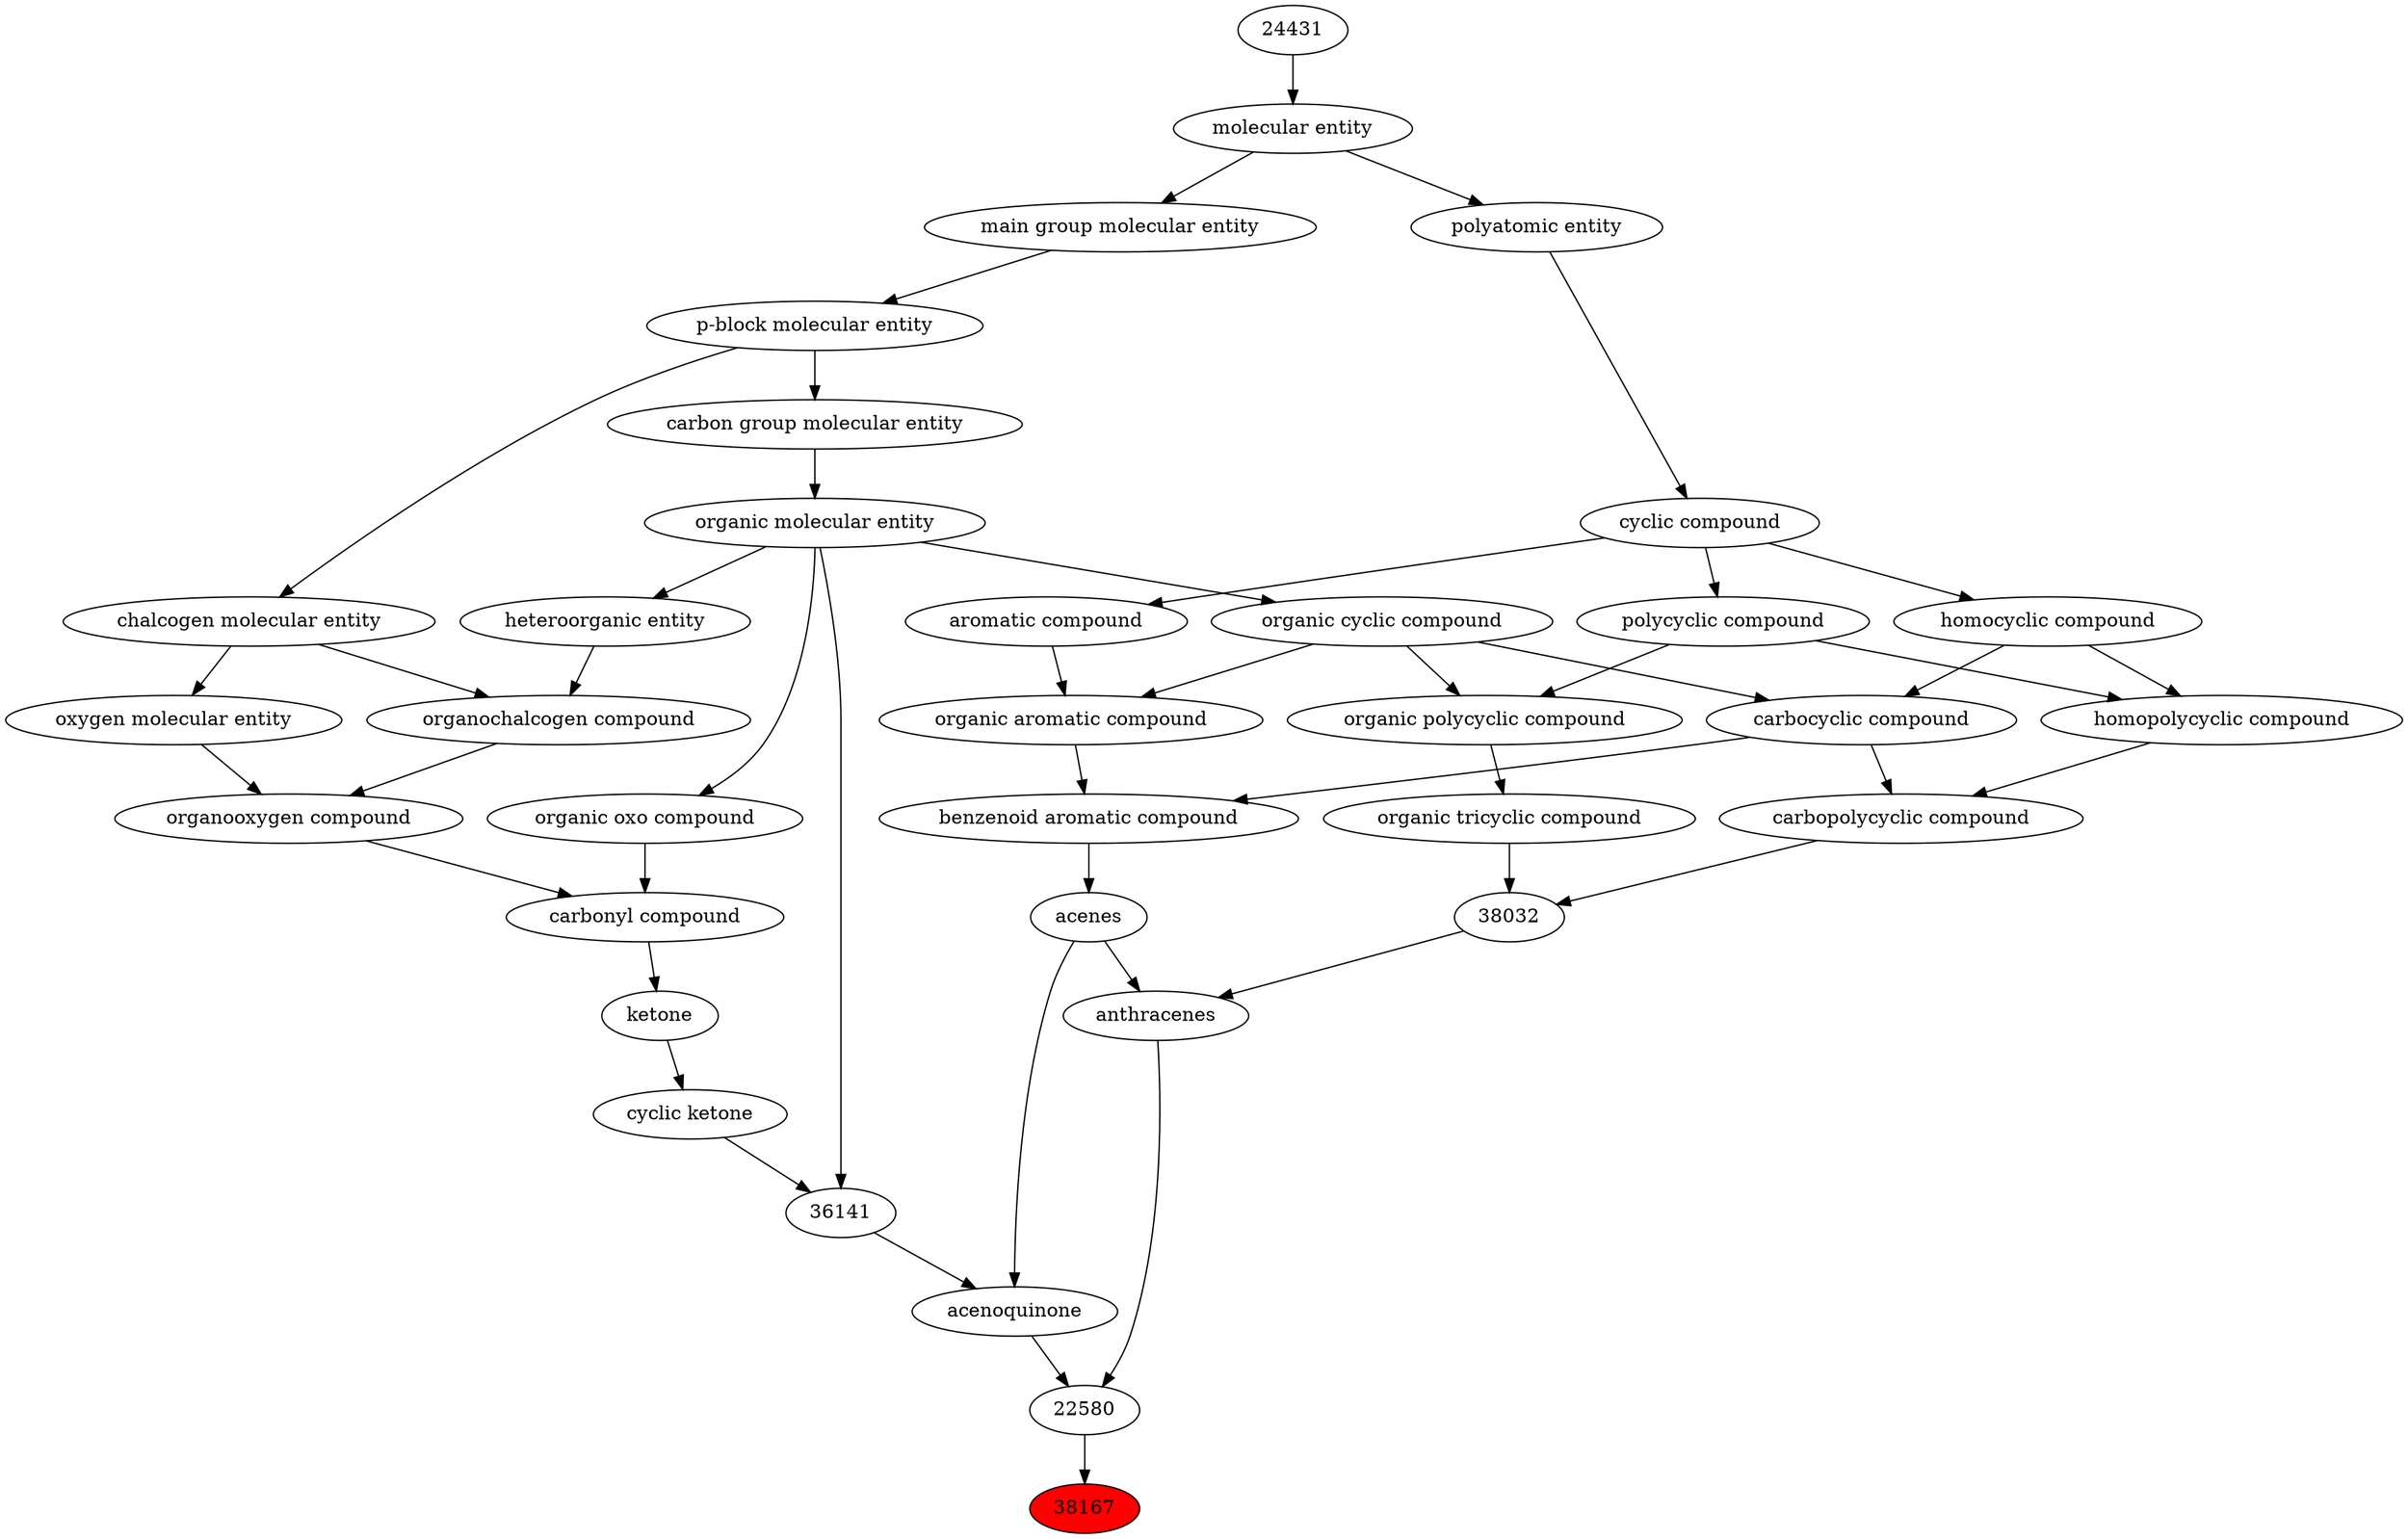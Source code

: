 digraph tree{ 
38167 [label="38167" fillcolor=red style=filled]
22580 -> 38167
22580 [label="22580"]
46955 -> 22580
51285 -> 22580
46955 [label="anthracenes"]
38032 -> 46955
51269 -> 46955
51285 [label="acenoquinone"]
51269 -> 51285
36141 -> 51285
38032 [label="38032"]
35294 -> 38032
51959 -> 38032
51269 [label="acenes"]
33836 -> 51269
36141 [label="36141"]
50860 -> 36141
3992 -> 36141
35294 [label="carbopolycyclic compound"]
33598 -> 35294
35295 -> 35294
51959 [label="organic tricyclic compound"]
51958 -> 51959
33836 [label="benzenoid aromatic compound"]
33659 -> 33836
33598 -> 33836
50860 [label="organic molecular entity"]
33582 -> 50860
3992 [label="cyclic ketone"]
17087 -> 3992
33598 [label="carbocyclic compound"]
33832 -> 33598
33597 -> 33598
35295 [label="homopolycyclic compound"]
33635 -> 35295
33597 -> 35295
51958 [label="organic polycyclic compound"]
33832 -> 51958
33635 -> 51958
33659 [label="organic aromatic compound"]
33832 -> 33659
33655 -> 33659
33582 [label="carbon group molecular entity"]
33675 -> 33582
17087 [label="ketone"]
36586 -> 17087
33832 [label="organic cyclic compound"]
50860 -> 33832
33597 [label="homocyclic compound"]
33595 -> 33597
33635 [label="polycyclic compound"]
33595 -> 33635
33655 [label="aromatic compound"]
33595 -> 33655
33675 [label="p-block molecular entity"]
33579 -> 33675
36586 [label="carbonyl compound"]
36587 -> 36586
36963 -> 36586
33595 [label="cyclic compound"]
36357 -> 33595
33579 [label="main group molecular entity"]
23367 -> 33579
36587 [label="organic oxo compound"]
50860 -> 36587
36963 [label="organooxygen compound"]
36962 -> 36963
25806 -> 36963
36357 [label="polyatomic entity"]
23367 -> 36357
23367 [label="molecular entity"]
24431 -> 23367
36962 [label="organochalcogen compound"]
33285 -> 36962
33304 -> 36962
25806 [label="oxygen molecular entity"]
33304 -> 25806
24431 [label="24431"]
33285 [label="heteroorganic entity"]
50860 -> 33285
33304 [label="chalcogen molecular entity"]
33675 -> 33304
}